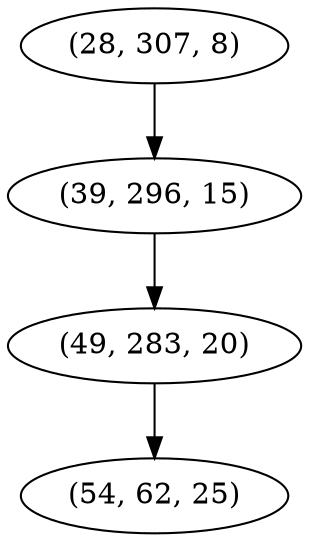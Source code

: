 digraph tree {
    "(28, 307, 8)";
    "(39, 296, 15)";
    "(49, 283, 20)";
    "(54, 62, 25)";
    "(28, 307, 8)" -> "(39, 296, 15)";
    "(39, 296, 15)" -> "(49, 283, 20)";
    "(49, 283, 20)" -> "(54, 62, 25)";
}
